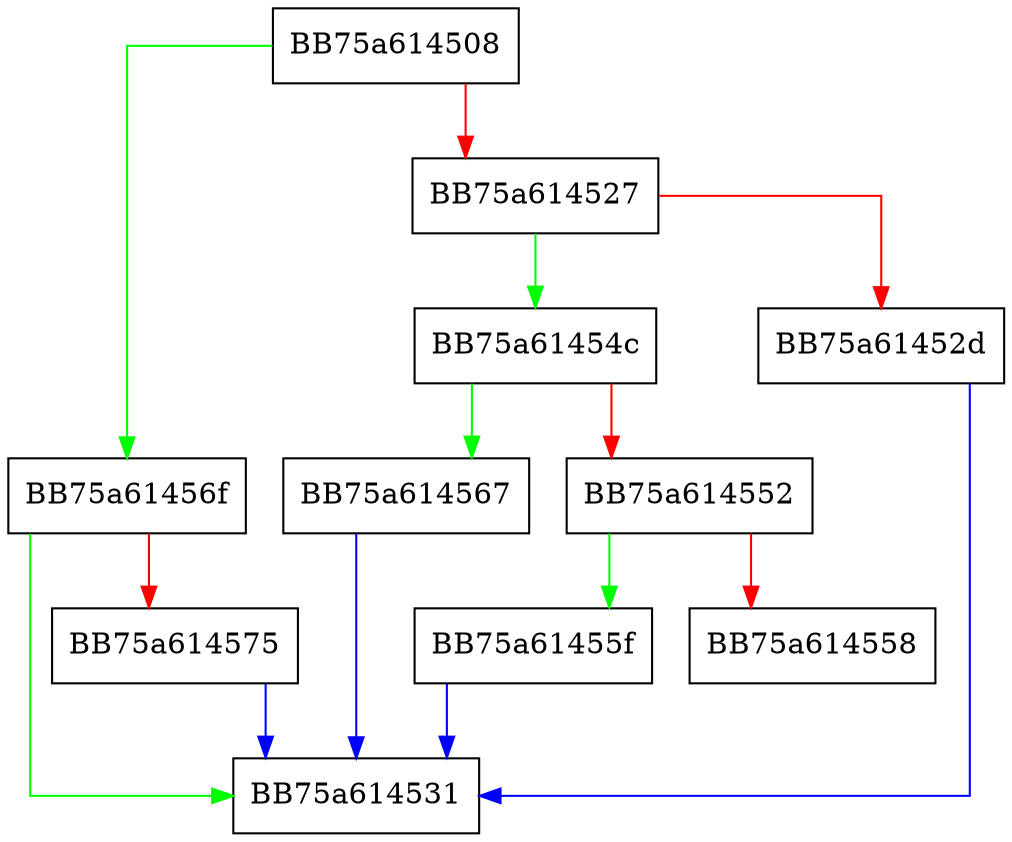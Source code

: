 digraph read_sigattr_param_hash {
  node [shape="box"];
  graph [splines=ortho];
  BB75a614508 -> BB75a61456f [color="green"];
  BB75a614508 -> BB75a614527 [color="red"];
  BB75a614527 -> BB75a61454c [color="green"];
  BB75a614527 -> BB75a61452d [color="red"];
  BB75a61452d -> BB75a614531 [color="blue"];
  BB75a61454c -> BB75a614567 [color="green"];
  BB75a61454c -> BB75a614552 [color="red"];
  BB75a614552 -> BB75a61455f [color="green"];
  BB75a614552 -> BB75a614558 [color="red"];
  BB75a61455f -> BB75a614531 [color="blue"];
  BB75a614567 -> BB75a614531 [color="blue"];
  BB75a61456f -> BB75a614531 [color="green"];
  BB75a61456f -> BB75a614575 [color="red"];
  BB75a614575 -> BB75a614531 [color="blue"];
}